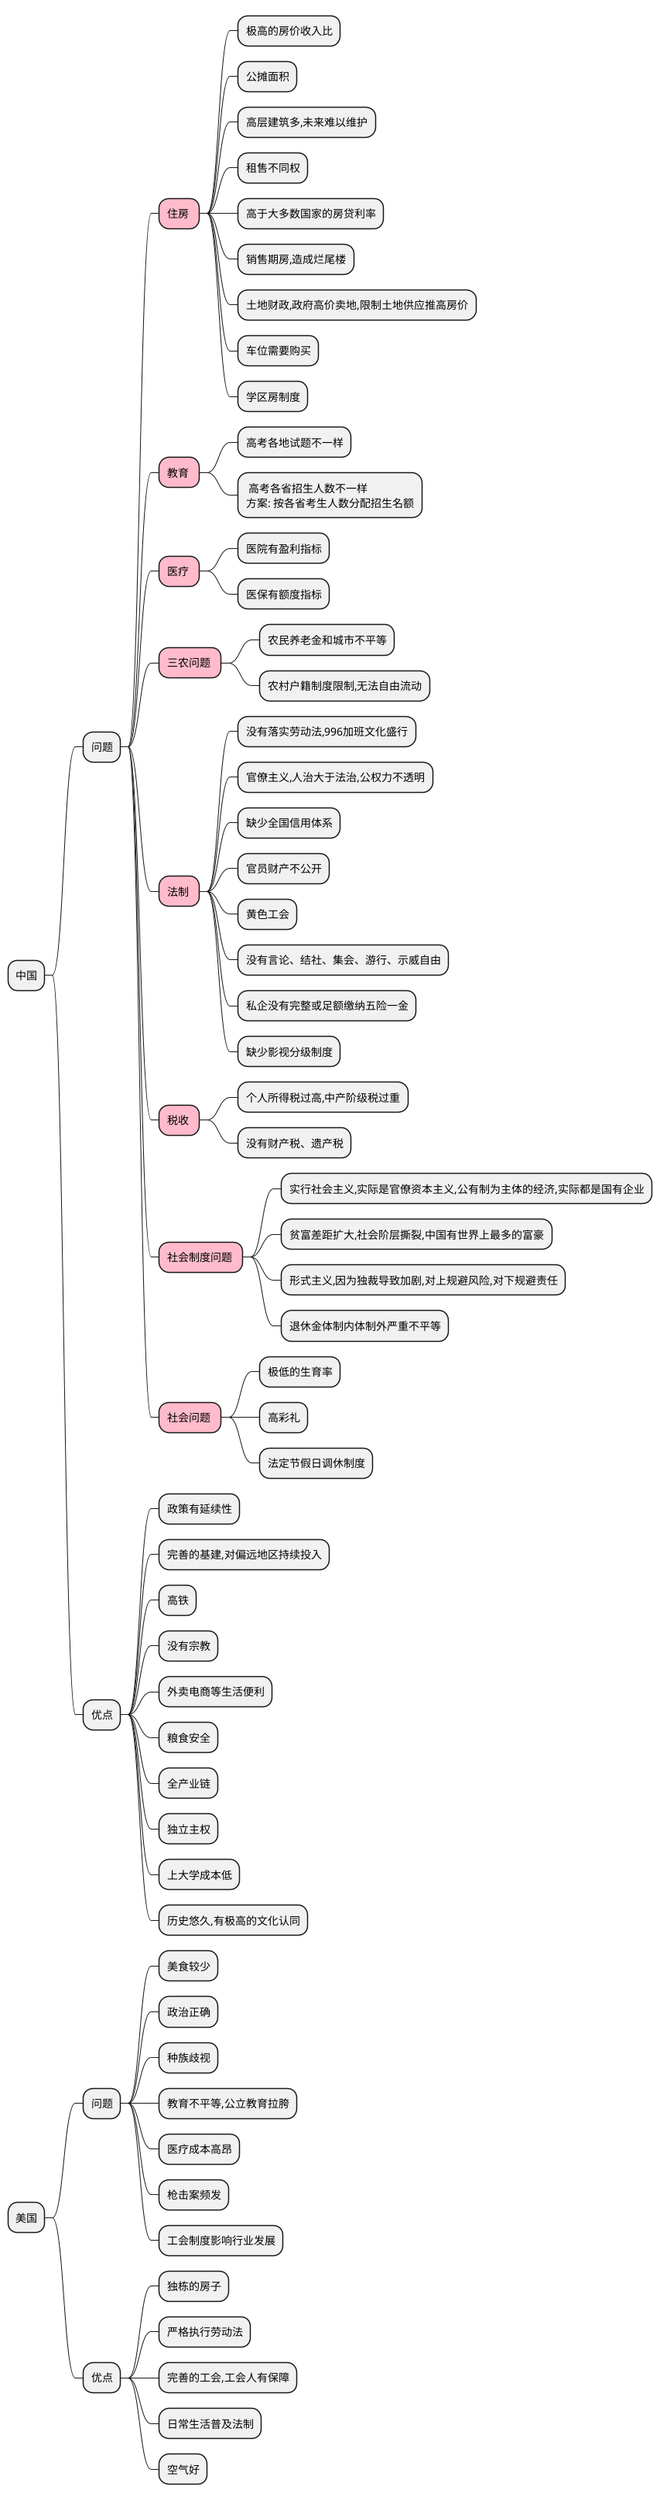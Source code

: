 @startmindmap 中国

<style>
mindmapDiagram {
  .a {
    BackgroundColor lightgreen
  }
  .c {
    BackgroundColor #FFBBCC
  }
  .b {
    BackgroundColor lightblue
  }
}
</style>


* 中国
** 问题

*** 住房 <<c>>
**** 极高的房价收入比
**** 公摊面积
**** 高层建筑多,未来难以维护
**** 租售不同权
**** 高于大多数国家的房贷利率
**** 销售期房,造成烂尾楼
**** 土地财政,政府高价卖地,限制土地供应推高房价
**** 车位需要购买
**** 学区房制度


*** 教育 <<c>>
**** 高考各地试题不一样
****: 高考各省招生人数不一样
方案: 按各省考生人数分配招生名额;


*** 医疗 <<c>>
**** 医院有盈利指标
**** 医保有额度指标

*** 三农问题 <<c>>
**** 农民养老金和城市不平等
**** 农村户籍制度限制,无法自由流动

*** 法制 <<c>>
**** 没有落实劳动法,996加班文化盛行
**** 官僚主义,人治大于法治,公权力不透明
**** 缺少全国信用体系
**** 官员财产不公开
**** 黄色工会
**** 没有言论、结社、集会、游行、示威自由
**** 私企没有完整或足额缴纳五险一金
**** 缺少影视分级制度

*** 税收 <<c>>
**** 个人所得税过高,中产阶级税过重
**** 没有财产税、遗产税

*** 社会制度问题 <<c>>
**** 实行社会主义,实际是官僚资本主义,公有制为主体的经济,实际都是国有企业
**** 贫富差距扩大,社会阶层撕裂,中国有世界上最多的富豪
**** 形式主义,因为独裁导致加剧,对上规避风险,对下规避责任
**** 退休金体制内体制外严重不平等

*** 社会问题 <<c>>
**** 极低的生育率
**** 高彩礼
**** 法定节假日调休制度


** 优点
*** 政策有延续性
*** 完善的基建,对偏远地区持续投入
*** 高铁
*** 没有宗教
*** 外卖电商等生活便利
*** 粮食安全
*** 全产业链
*** 独立主权
*** 上大学成本低
*** 历史悠久,有极高的文化认同



* 美国
** 问题
*** 美食较少
*** 政治正确
*** 种族歧视
*** 教育不平等,公立教育拉胯
*** 医疗成本高昂
*** 枪击案频发
*** 工会制度影响行业发展


** 优点
*** 独栋的房子
*** 严格执行劳动法
*** 完善的工会,工会人有保障
*** 日常生活普及法制
*** 空气好
@endmindmap